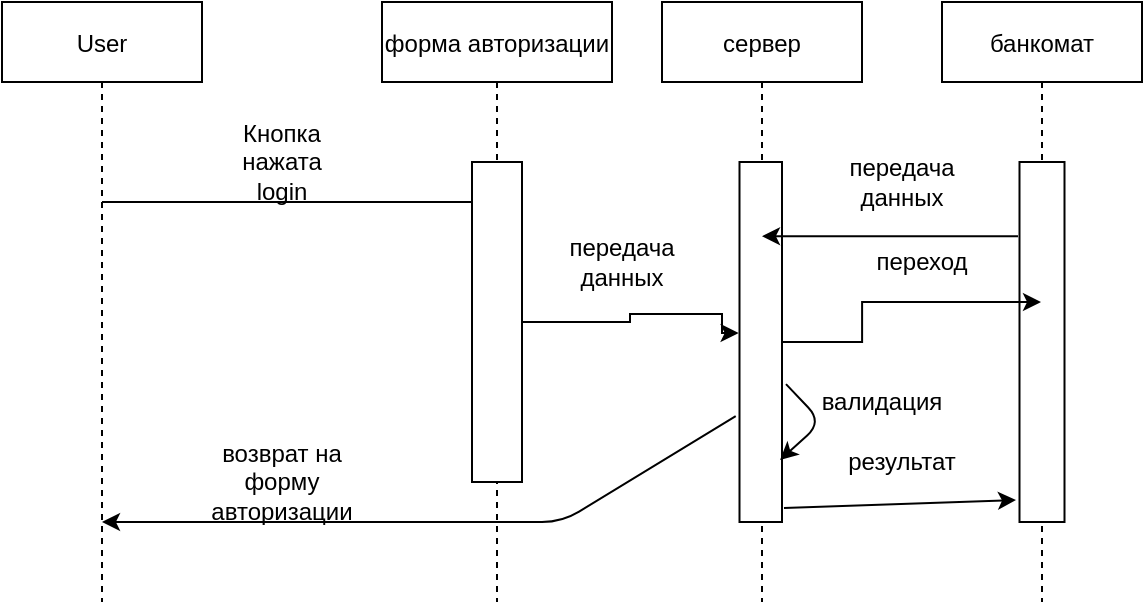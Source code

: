 <mxfile version="13.9.7" type="github">
  <diagram id="kgpKYQtTHZ0yAKxKKP6v" name="Page-1">
    <mxGraphModel dx="1422" dy="791" grid="1" gridSize="10" guides="1" tooltips="1" connect="1" arrows="1" fold="1" page="1" pageScale="1" pageWidth="850" pageHeight="1100" math="0" shadow="0">
      <root>
        <mxCell id="0" />
        <mxCell id="1" parent="0" />
        <mxCell id="HViLHW_u2GfBo_hhAshu-14" value="" style="edgeStyle=orthogonalEdgeStyle;rounded=0;orthogonalLoop=1;jettySize=auto;html=1;" edge="1" parent="1" source="HViLHW_u2GfBo_hhAshu-15" target="HViLHW_u2GfBo_hhAshu-20">
          <mxGeometry relative="1" as="geometry">
            <Array as="points">
              <mxPoint x="280" y="190" />
              <mxPoint x="280" y="190" />
            </Array>
          </mxGeometry>
        </mxCell>
        <mxCell id="HViLHW_u2GfBo_hhAshu-15" value="User" style="shape=umlLifeline;perimeter=lifelinePerimeter;container=1;collapsible=0;recursiveResize=0;rounded=0;shadow=0;strokeWidth=1;" vertex="1" parent="1">
          <mxGeometry x="130" y="90" width="100" height="300" as="geometry" />
        </mxCell>
        <mxCell id="HViLHW_u2GfBo_hhAshu-20" value="форма авторизации" style="shape=umlLifeline;perimeter=lifelinePerimeter;container=1;collapsible=0;recursiveResize=0;rounded=0;shadow=0;strokeWidth=1;" vertex="1" parent="1">
          <mxGeometry x="320" y="90" width="115" height="300" as="geometry" />
        </mxCell>
        <mxCell id="HViLHW_u2GfBo_hhAshu-21" value="" style="points=[];perimeter=orthogonalPerimeter;rounded=0;shadow=0;strokeWidth=1;" vertex="1" parent="HViLHW_u2GfBo_hhAshu-20">
          <mxGeometry x="45" y="80" width="25" height="160" as="geometry" />
        </mxCell>
        <mxCell id="HViLHW_u2GfBo_hhAshu-22" value="&lt;div&gt;Кнопка нажата&lt;/div&gt;&lt;div&gt;login&lt;br&gt;&lt;/div&gt;" style="text;html=1;strokeColor=none;fillColor=none;align=center;verticalAlign=middle;whiteSpace=wrap;rounded=0;" vertex="1" parent="1">
          <mxGeometry x="240" y="150" width="60" height="40" as="geometry" />
        </mxCell>
        <mxCell id="HViLHW_u2GfBo_hhAshu-28" style="edgeStyle=orthogonalEdgeStyle;rounded=0;orthogonalLoop=1;jettySize=auto;html=1;entryX=-0.02;entryY=0.475;entryDx=0;entryDy=0;entryPerimeter=0;" edge="1" parent="1" source="HViLHW_u2GfBo_hhAshu-21" target="HViLHW_u2GfBo_hhAshu-30">
          <mxGeometry relative="1" as="geometry">
            <mxPoint x="490" y="250" as="targetPoint" />
            <Array as="points">
              <mxPoint x="444" y="250" />
              <mxPoint x="444" y="246" />
              <mxPoint x="490" y="246" />
              <mxPoint x="490" y="256" />
            </Array>
          </mxGeometry>
        </mxCell>
        <mxCell id="HViLHW_u2GfBo_hhAshu-29" value="сервер" style="shape=umlLifeline;perimeter=lifelinePerimeter;container=1;collapsible=0;recursiveResize=0;rounded=0;shadow=0;strokeWidth=1;" vertex="1" parent="1">
          <mxGeometry x="460" y="90" width="100" height="300" as="geometry" />
        </mxCell>
        <mxCell id="HViLHW_u2GfBo_hhAshu-30" value="" style="points=[];perimeter=orthogonalPerimeter;rounded=0;shadow=0;strokeWidth=1;" vertex="1" parent="HViLHW_u2GfBo_hhAshu-29">
          <mxGeometry x="38.75" y="80" width="21.25" height="180" as="geometry" />
        </mxCell>
        <mxCell id="HViLHW_u2GfBo_hhAshu-46" value="" style="endArrow=classic;html=1;exitX=1.094;exitY=0.617;exitDx=0;exitDy=0;exitPerimeter=0;entryX=0.953;entryY=0.828;entryDx=0;entryDy=0;entryPerimeter=0;" edge="1" parent="HViLHW_u2GfBo_hhAshu-29" source="HViLHW_u2GfBo_hhAshu-30" target="HViLHW_u2GfBo_hhAshu-30">
          <mxGeometry width="50" height="50" relative="1" as="geometry">
            <mxPoint x="-100" y="120" as="sourcePoint" />
            <mxPoint x="-50" y="70" as="targetPoint" />
            <Array as="points">
              <mxPoint x="80" y="210" />
            </Array>
          </mxGeometry>
        </mxCell>
        <mxCell id="HViLHW_u2GfBo_hhAshu-32" value="" style="endArrow=classic;html=1;exitX=-0.089;exitY=0.706;exitDx=0;exitDy=0;exitPerimeter=0;" edge="1" parent="1" source="HViLHW_u2GfBo_hhAshu-30" target="HViLHW_u2GfBo_hhAshu-15">
          <mxGeometry width="50" height="50" relative="1" as="geometry">
            <mxPoint x="100" y="210" as="sourcePoint" />
            <mxPoint x="150" y="160" as="targetPoint" />
            <Array as="points">
              <mxPoint x="410" y="350" />
            </Array>
          </mxGeometry>
        </mxCell>
        <mxCell id="HViLHW_u2GfBo_hhAshu-33" value="возврат на форму авторизации" style="text;html=1;strokeColor=none;fillColor=none;align=center;verticalAlign=middle;whiteSpace=wrap;rounded=0;" vertex="1" parent="1">
          <mxGeometry x="240" y="310" width="60" height="40" as="geometry" />
        </mxCell>
        <mxCell id="HViLHW_u2GfBo_hhAshu-34" value="передача данных" style="text;html=1;strokeColor=none;fillColor=none;align=center;verticalAlign=middle;whiteSpace=wrap;rounded=0;" vertex="1" parent="1">
          <mxGeometry x="410" y="200" width="60" height="40" as="geometry" />
        </mxCell>
        <mxCell id="HViLHW_u2GfBo_hhAshu-35" value="банкомат" style="shape=umlLifeline;perimeter=lifelinePerimeter;container=1;collapsible=0;recursiveResize=0;rounded=0;shadow=0;strokeWidth=1;" vertex="1" parent="1">
          <mxGeometry x="600" y="90" width="100" height="300" as="geometry" />
        </mxCell>
        <mxCell id="HViLHW_u2GfBo_hhAshu-36" value="" style="points=[];perimeter=orthogonalPerimeter;rounded=0;shadow=0;strokeWidth=1;" vertex="1" parent="HViLHW_u2GfBo_hhAshu-35">
          <mxGeometry x="38.75" y="80" width="22.5" height="180" as="geometry" />
        </mxCell>
        <mxCell id="HViLHW_u2GfBo_hhAshu-37" style="edgeStyle=orthogonalEdgeStyle;rounded=0;orthogonalLoop=1;jettySize=auto;html=1;" edge="1" parent="1" source="HViLHW_u2GfBo_hhAshu-30" target="HViLHW_u2GfBo_hhAshu-35">
          <mxGeometry relative="1" as="geometry" />
        </mxCell>
        <mxCell id="HViLHW_u2GfBo_hhAshu-40" value="&lt;div&gt;переход&lt;/div&gt;" style="text;html=1;strokeColor=none;fillColor=none;align=center;verticalAlign=middle;whiteSpace=wrap;rounded=0;" vertex="1" parent="1">
          <mxGeometry x="560" y="200" width="60" height="40" as="geometry" />
        </mxCell>
        <mxCell id="HViLHW_u2GfBo_hhAshu-44" value="валидация" style="text;html=1;strokeColor=none;fillColor=none;align=center;verticalAlign=middle;whiteSpace=wrap;rounded=0;" vertex="1" parent="1">
          <mxGeometry x="540" y="270" width="60" height="40" as="geometry" />
        </mxCell>
        <mxCell id="HViLHW_u2GfBo_hhAshu-50" value="" style="endArrow=classic;html=1;exitX=-0.033;exitY=0.206;exitDx=0;exitDy=0;exitPerimeter=0;" edge="1" parent="1" source="HViLHW_u2GfBo_hhAshu-36" target="HViLHW_u2GfBo_hhAshu-29">
          <mxGeometry width="50" height="50" relative="1" as="geometry">
            <mxPoint x="360" y="210" as="sourcePoint" />
            <mxPoint x="410" y="160" as="targetPoint" />
          </mxGeometry>
        </mxCell>
        <mxCell id="HViLHW_u2GfBo_hhAshu-51" value="передача данных" style="text;html=1;strokeColor=none;fillColor=none;align=center;verticalAlign=middle;whiteSpace=wrap;rounded=0;" vertex="1" parent="1">
          <mxGeometry x="550" y="160" width="60" height="40" as="geometry" />
        </mxCell>
        <mxCell id="HViLHW_u2GfBo_hhAshu-52" value="" style="endArrow=classic;html=1;exitX=1.047;exitY=0.961;exitDx=0;exitDy=0;exitPerimeter=0;entryX=-0.078;entryY=0.939;entryDx=0;entryDy=0;entryPerimeter=0;" edge="1" parent="1" source="HViLHW_u2GfBo_hhAshu-30" target="HViLHW_u2GfBo_hhAshu-36">
          <mxGeometry width="50" height="50" relative="1" as="geometry">
            <mxPoint x="360" y="210" as="sourcePoint" />
            <mxPoint x="410" y="160" as="targetPoint" />
          </mxGeometry>
        </mxCell>
        <mxCell id="HViLHW_u2GfBo_hhAshu-53" value="&lt;div&gt;результат&lt;/div&gt;" style="text;html=1;strokeColor=none;fillColor=none;align=center;verticalAlign=middle;whiteSpace=wrap;rounded=0;" vertex="1" parent="1">
          <mxGeometry x="550" y="300" width="60" height="40" as="geometry" />
        </mxCell>
      </root>
    </mxGraphModel>
  </diagram>
</mxfile>
